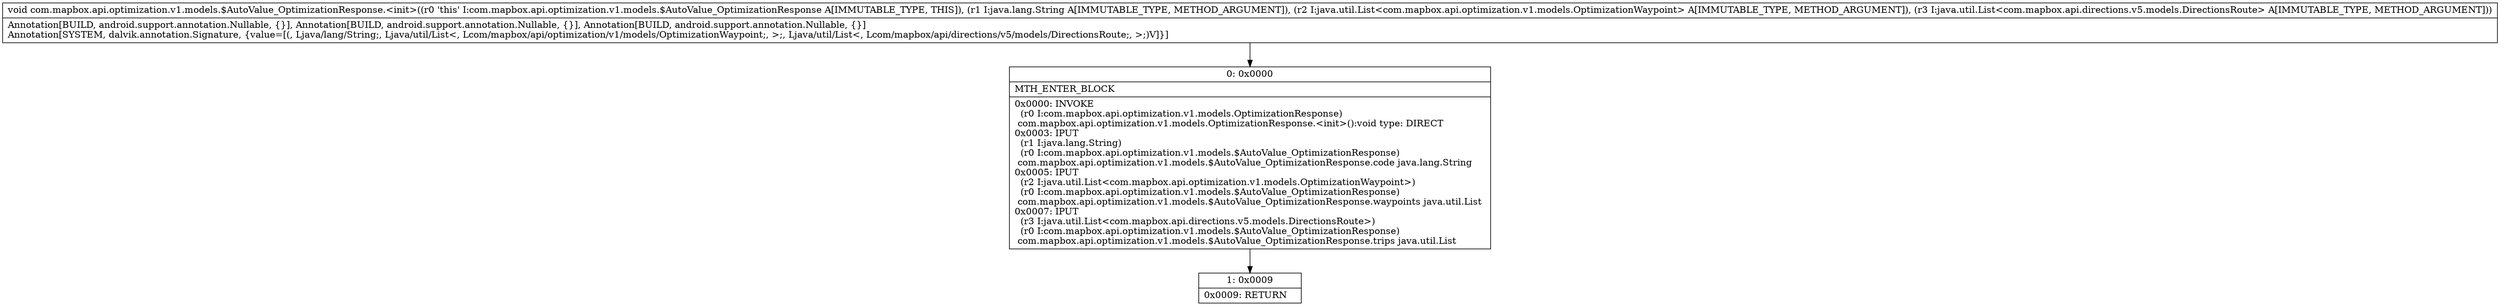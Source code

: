 digraph "CFG forcom.mapbox.api.optimization.v1.models.$AutoValue_OptimizationResponse.\<init\>(Ljava\/lang\/String;Ljava\/util\/List;Ljava\/util\/List;)V" {
Node_0 [shape=record,label="{0\:\ 0x0000|MTH_ENTER_BLOCK\l|0x0000: INVOKE  \l  (r0 I:com.mapbox.api.optimization.v1.models.OptimizationResponse)\l com.mapbox.api.optimization.v1.models.OptimizationResponse.\<init\>():void type: DIRECT \l0x0003: IPUT  \l  (r1 I:java.lang.String)\l  (r0 I:com.mapbox.api.optimization.v1.models.$AutoValue_OptimizationResponse)\l com.mapbox.api.optimization.v1.models.$AutoValue_OptimizationResponse.code java.lang.String \l0x0005: IPUT  \l  (r2 I:java.util.List\<com.mapbox.api.optimization.v1.models.OptimizationWaypoint\>)\l  (r0 I:com.mapbox.api.optimization.v1.models.$AutoValue_OptimizationResponse)\l com.mapbox.api.optimization.v1.models.$AutoValue_OptimizationResponse.waypoints java.util.List \l0x0007: IPUT  \l  (r3 I:java.util.List\<com.mapbox.api.directions.v5.models.DirectionsRoute\>)\l  (r0 I:com.mapbox.api.optimization.v1.models.$AutoValue_OptimizationResponse)\l com.mapbox.api.optimization.v1.models.$AutoValue_OptimizationResponse.trips java.util.List \l}"];
Node_1 [shape=record,label="{1\:\ 0x0009|0x0009: RETURN   \l}"];
MethodNode[shape=record,label="{void com.mapbox.api.optimization.v1.models.$AutoValue_OptimizationResponse.\<init\>((r0 'this' I:com.mapbox.api.optimization.v1.models.$AutoValue_OptimizationResponse A[IMMUTABLE_TYPE, THIS]), (r1 I:java.lang.String A[IMMUTABLE_TYPE, METHOD_ARGUMENT]), (r2 I:java.util.List\<com.mapbox.api.optimization.v1.models.OptimizationWaypoint\> A[IMMUTABLE_TYPE, METHOD_ARGUMENT]), (r3 I:java.util.List\<com.mapbox.api.directions.v5.models.DirectionsRoute\> A[IMMUTABLE_TYPE, METHOD_ARGUMENT]))  | Annotation[BUILD, android.support.annotation.Nullable, \{\}], Annotation[BUILD, android.support.annotation.Nullable, \{\}], Annotation[BUILD, android.support.annotation.Nullable, \{\}]\lAnnotation[SYSTEM, dalvik.annotation.Signature, \{value=[(, Ljava\/lang\/String;, Ljava\/util\/List\<, Lcom\/mapbox\/api\/optimization\/v1\/models\/OptimizationWaypoint;, \>;, Ljava\/util\/List\<, Lcom\/mapbox\/api\/directions\/v5\/models\/DirectionsRoute;, \>;)V]\}]\l}"];
MethodNode -> Node_0;
Node_0 -> Node_1;
}

